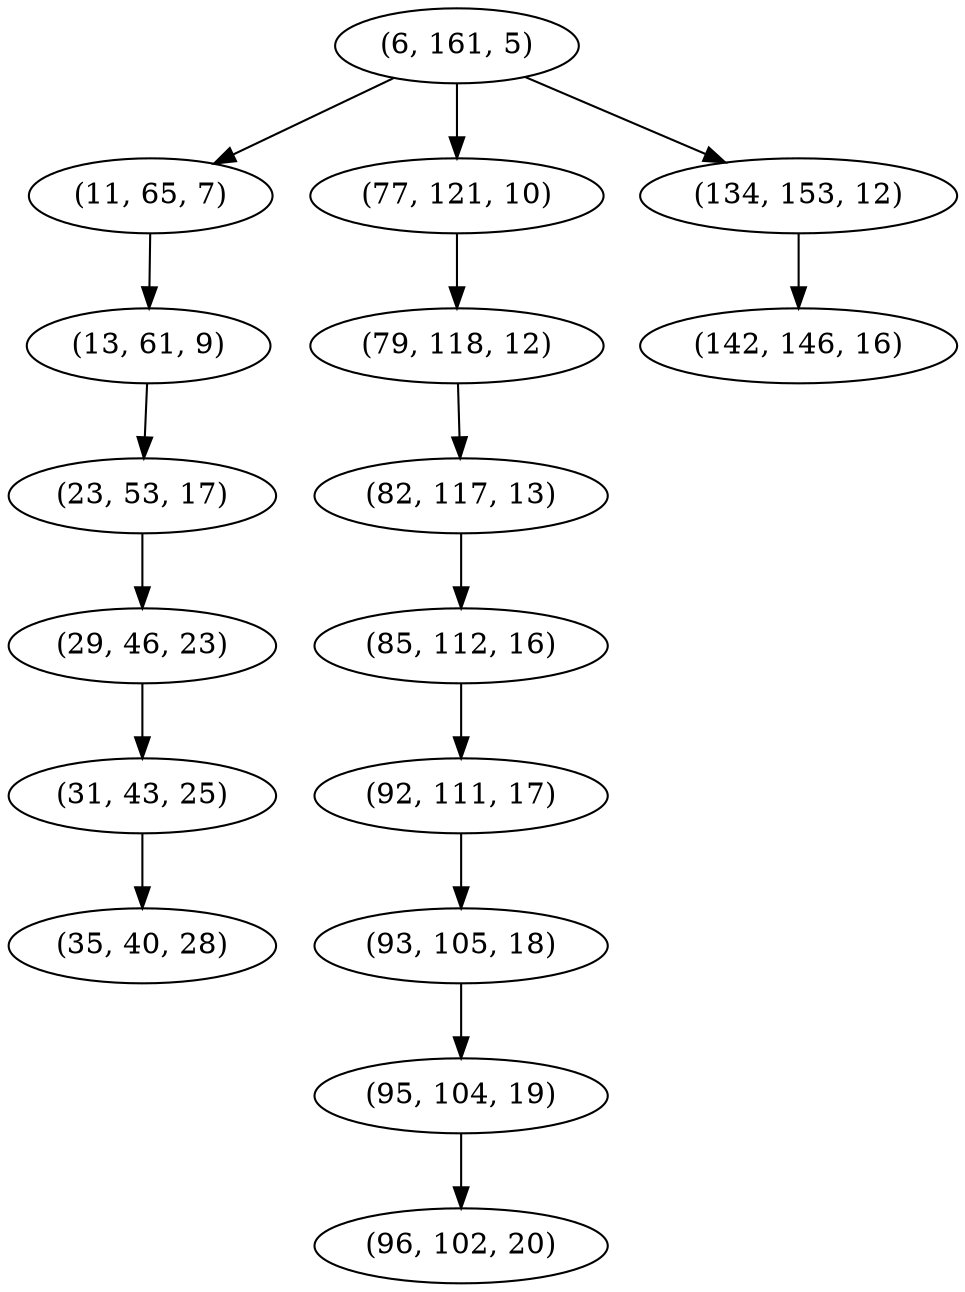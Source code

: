digraph tree {
    "(6, 161, 5)";
    "(11, 65, 7)";
    "(13, 61, 9)";
    "(23, 53, 17)";
    "(29, 46, 23)";
    "(31, 43, 25)";
    "(35, 40, 28)";
    "(77, 121, 10)";
    "(79, 118, 12)";
    "(82, 117, 13)";
    "(85, 112, 16)";
    "(92, 111, 17)";
    "(93, 105, 18)";
    "(95, 104, 19)";
    "(96, 102, 20)";
    "(134, 153, 12)";
    "(142, 146, 16)";
    "(6, 161, 5)" -> "(11, 65, 7)";
    "(6, 161, 5)" -> "(77, 121, 10)";
    "(6, 161, 5)" -> "(134, 153, 12)";
    "(11, 65, 7)" -> "(13, 61, 9)";
    "(13, 61, 9)" -> "(23, 53, 17)";
    "(23, 53, 17)" -> "(29, 46, 23)";
    "(29, 46, 23)" -> "(31, 43, 25)";
    "(31, 43, 25)" -> "(35, 40, 28)";
    "(77, 121, 10)" -> "(79, 118, 12)";
    "(79, 118, 12)" -> "(82, 117, 13)";
    "(82, 117, 13)" -> "(85, 112, 16)";
    "(85, 112, 16)" -> "(92, 111, 17)";
    "(92, 111, 17)" -> "(93, 105, 18)";
    "(93, 105, 18)" -> "(95, 104, 19)";
    "(95, 104, 19)" -> "(96, 102, 20)";
    "(134, 153, 12)" -> "(142, 146, 16)";
}
